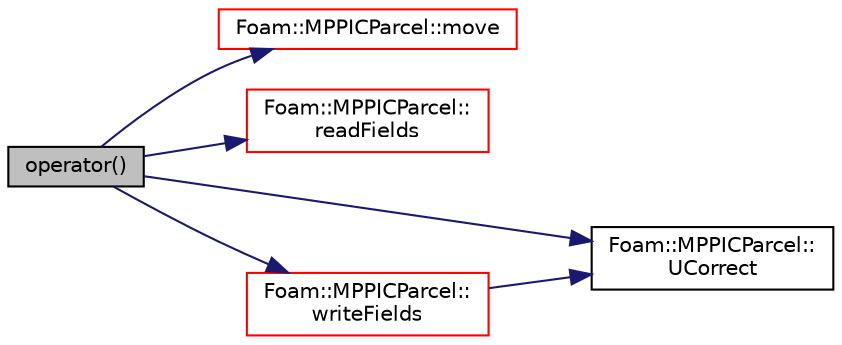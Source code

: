 digraph "operator()"
{
  bgcolor="transparent";
  edge [fontname="Helvetica",fontsize="10",labelfontname="Helvetica",labelfontsize="10"];
  node [fontname="Helvetica",fontsize="10",shape=record];
  rankdir="LR";
  Node1 [label="operator()",height=0.2,width=0.4,color="black", fillcolor="grey75", style="filled", fontcolor="black"];
  Node1 -> Node2 [color="midnightblue",fontsize="10",style="solid",fontname="Helvetica"];
  Node2 [label="Foam::MPPICParcel::move",height=0.2,width=0.4,color="red",URL="$a01573.html#a11bc6dce932dcca261959dab510eca54",tooltip="Move the parcel. "];
  Node1 -> Node3 [color="midnightblue",fontsize="10",style="solid",fontname="Helvetica"];
  Node3 [label="Foam::MPPICParcel::\lreadFields",height=0.2,width=0.4,color="red",URL="$a01573.html#ae1118a08fed2fe58c47d9142f0f131af",tooltip="Read. "];
  Node1 -> Node4 [color="midnightblue",fontsize="10",style="solid",fontname="Helvetica"];
  Node4 [label="Foam::MPPICParcel::\lUCorrect",height=0.2,width=0.4,color="black",URL="$a01573.html#acd5a412303f9bb7739a0e9d55c1a3cb4",tooltip="Return const access to correction velocity. "];
  Node1 -> Node5 [color="midnightblue",fontsize="10",style="solid",fontname="Helvetica"];
  Node5 [label="Foam::MPPICParcel::\lwriteFields",height=0.2,width=0.4,color="red",URL="$a01573.html#a906eddb9c2a5710c531a5a57276cc18e",tooltip="Write. "];
  Node5 -> Node4 [color="midnightblue",fontsize="10",style="solid",fontname="Helvetica"];
}
